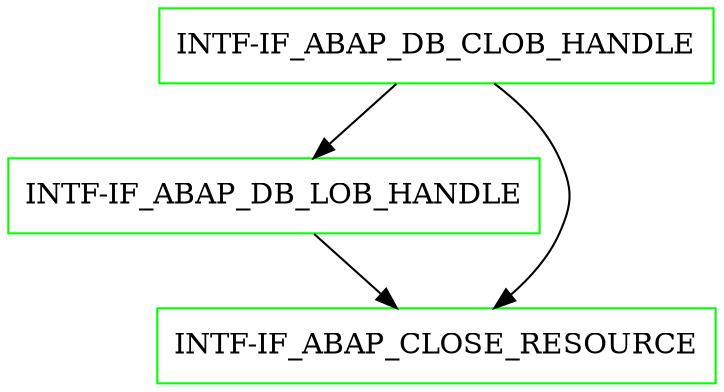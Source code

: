 digraph G {
  "INTF-IF_ABAP_DB_CLOB_HANDLE" [shape=box,color=green];
  "INTF-IF_ABAP_DB_LOB_HANDLE" [shape=box,color=green,URL="./INTF_IF_ABAP_DB_LOB_HANDLE.html"];
  "INTF-IF_ABAP_CLOSE_RESOURCE" [shape=box,color=green,URL="./INTF_IF_ABAP_CLOSE_RESOURCE.html"];
  "INTF-IF_ABAP_DB_CLOB_HANDLE" -> "INTF-IF_ABAP_CLOSE_RESOURCE";
  "INTF-IF_ABAP_DB_CLOB_HANDLE" -> "INTF-IF_ABAP_DB_LOB_HANDLE";
  "INTF-IF_ABAP_DB_LOB_HANDLE" -> "INTF-IF_ABAP_CLOSE_RESOURCE";
}

